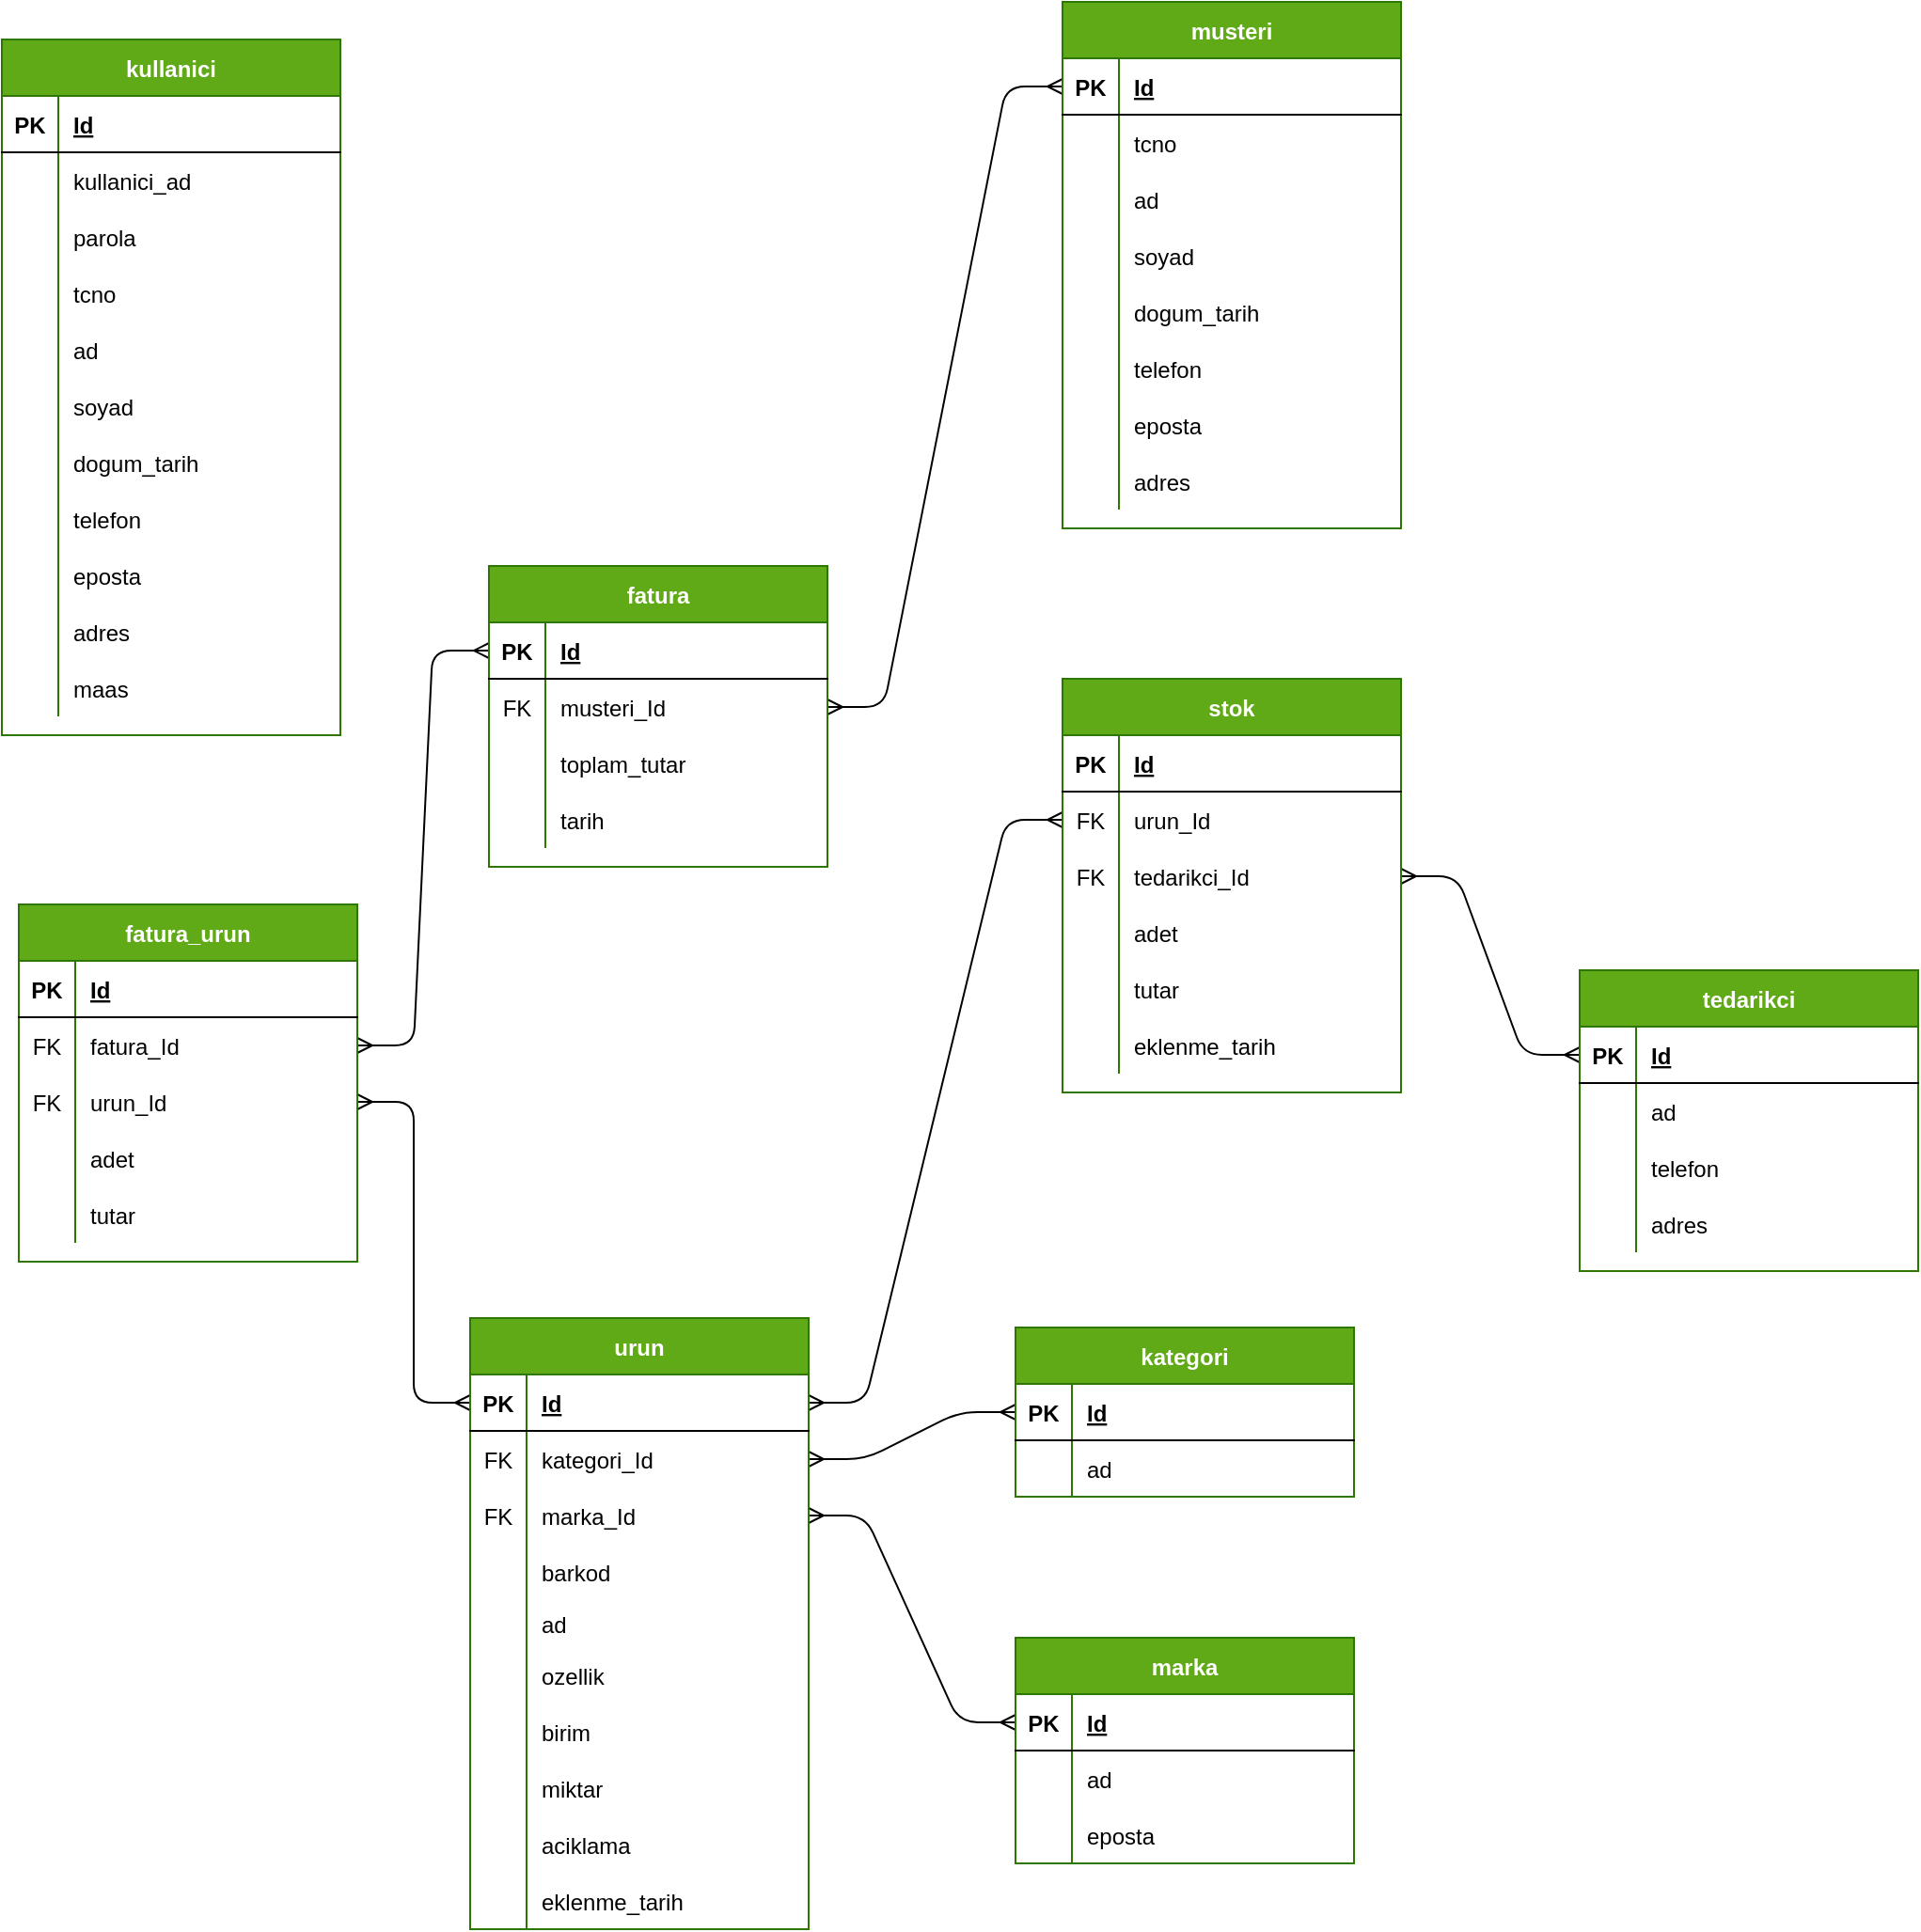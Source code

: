 <mxfile version="13.7.9" type="device"><diagram id="P-79HF_N6AlS7FEZApcc" name="Page-1"><mxGraphModel dx="1390" dy="826" grid="1" gridSize="10" guides="1" tooltips="1" connect="1" arrows="1" fold="1" page="1" pageScale="1" pageWidth="1600" pageHeight="1200" math="0" shadow="0"><root><object label="" id="0"><mxCell/></object><mxCell id="1" parent="0"/><mxCell id="rseq8fFAjmLeye40sNey-18" value="" style="edgeStyle=entityRelationEdgeStyle;fontSize=12;html=1;endArrow=ERmany;startArrow=ERmany;exitX=1;exitY=0.5;exitDx=0;exitDy=0;entryX=0;entryY=0.5;entryDx=0;entryDy=0;" parent="1" source="rFaIuTn6ir9qlmdne9DY-21" target="8cAF7G6tJF8TkGzmdEdp-2" edge="1"><mxGeometry width="100" height="100" relative="1" as="geometry"><mxPoint x="435" y="853" as="sourcePoint"/><mxPoint x="855" y="808" as="targetPoint"/></mxGeometry></mxCell><mxCell id="rseq8fFAjmLeye40sNey-19" value="" style="edgeStyle=entityRelationEdgeStyle;fontSize=12;html=1;endArrow=ERmany;startArrow=ERmany;entryX=0;entryY=0.5;entryDx=0;entryDy=0;exitX=1;exitY=0.5;exitDx=0;exitDy=0;" parent="1" source="rFaIuTn6ir9qlmdne9DY-18" target="rFaIuTn6ir9qlmdne9DY-314" edge="1"><mxGeometry width="100" height="100" relative="1" as="geometry"><mxPoint x="405" y="1153" as="sourcePoint"/><mxPoint x="-15" y="1103" as="targetPoint"/></mxGeometry></mxCell><mxCell id="rseq8fFAjmLeye40sNey-34" value="" style="edgeStyle=entityRelationEdgeStyle;fontSize=12;html=1;endArrow=ERmany;startArrow=ERmany;exitX=1;exitY=0.5;exitDx=0;exitDy=0;entryX=0;entryY=0.5;entryDx=0;entryDy=0;" parent="1" source="rFaIuTn6ir9qlmdne9DY-15" target="rFaIuTn6ir9qlmdne9DY-96" edge="1"><mxGeometry width="100" height="100" relative="1" as="geometry"><mxPoint x="775" y="858" as="sourcePoint"/><mxPoint x="865" y="798" as="targetPoint"/></mxGeometry></mxCell><mxCell id="rseq8fFAjmLeye40sNey-42" value="" style="edgeStyle=entityRelationEdgeStyle;fontSize=12;html=1;endArrow=ERmany;startArrow=ERmany;entryX=0;entryY=0.5;entryDx=0;entryDy=0;exitX=1;exitY=0.5;exitDx=0;exitDy=0;" parent="1" source="rFaIuTn6ir9qlmdne9DY-99" target="rFaIuTn6ir9qlmdne9DY-119" edge="1"><mxGeometry width="100" height="100" relative="1" as="geometry"><mxPoint x="1050" y="588" as="sourcePoint"/><mxPoint x="1175" y="818" as="targetPoint"/></mxGeometry></mxCell><mxCell id="rseq8fFAjmLeye40sNey-65" value="" style="edgeStyle=entityRelationEdgeStyle;fontSize=12;html=1;endArrow=ERmany;startArrow=ERmany;exitX=1;exitY=0.5;exitDx=0;exitDy=0;entryX=0;entryY=0.5;entryDx=0;entryDy=0;" parent="1" source="rseq8fFAjmLeye40sNey-56" target="rFaIuTn6ir9qlmdne9DY-15" edge="1"><mxGeometry width="100" height="100" relative="1" as="geometry"><mxPoint x="775" y="828" as="sourcePoint"/><mxPoint x="865" y="608" as="targetPoint"/></mxGeometry></mxCell><mxCell id="rseq8fFAjmLeye40sNey-68" value="" style="edgeStyle=entityRelationEdgeStyle;fontSize=12;html=1;endArrow=ERmany;startArrow=ERmany;exitX=1;exitY=0.5;exitDx=0;exitDy=0;entryX=0;entryY=0.5;entryDx=0;entryDy=0;" parent="1" source="rseq8fFAjmLeye40sNey-53" target="rFaIuTn6ir9qlmdne9DY-158" edge="1"><mxGeometry width="100" height="100" relative="1" as="geometry"><mxPoint x="515" y="593" as="sourcePoint"/><mxPoint x="605" y="373" as="targetPoint"/></mxGeometry></mxCell><mxCell id="rseq8fFAjmLeye40sNey-69" value="" style="edgeStyle=entityRelationEdgeStyle;fontSize=12;html=1;endArrow=ERmany;startArrow=ERmany;entryX=0;entryY=0.5;entryDx=0;entryDy=0;exitX=1;exitY=0.5;exitDx=0;exitDy=0;" parent="1" source="rFaIuTn6ir9qlmdne9DY-161" target="rFaIuTn6ir9qlmdne9DY-222" edge="1"><mxGeometry width="100" height="100" relative="1" as="geometry"><mxPoint x="860" y="258" as="sourcePoint"/><mxPoint x="1535" y="-67" as="targetPoint"/></mxGeometry></mxCell><mxCell id="rFaIuTn6ir9qlmdne9DY-92" value="stok" style="shape=table;startSize=30;container=1;collapsible=1;childLayout=tableLayout;fixedRows=1;rowLines=0;fontStyle=1;align=center;resizeLast=1;fillColor=#60a917;strokeColor=#2D7600;fontColor=#ffffff;" parent="1" vertex="1"><mxGeometry x="855" y="448" width="180" height="220" as="geometry"/></mxCell><mxCell id="rFaIuTn6ir9qlmdne9DY-93" value="" style="shape=partialRectangle;collapsible=0;dropTarget=0;pointerEvents=0;fillColor=none;top=0;left=0;bottom=1;right=0;points=[[0,0.5],[1,0.5]];portConstraint=eastwest;" parent="rFaIuTn6ir9qlmdne9DY-92" vertex="1"><mxGeometry y="30" width="180" height="30" as="geometry"/></mxCell><mxCell id="rFaIuTn6ir9qlmdne9DY-94" value="PK" style="shape=partialRectangle;connectable=0;fillColor=none;top=0;left=0;bottom=0;right=0;fontStyle=1;overflow=hidden;" parent="rFaIuTn6ir9qlmdne9DY-93" vertex="1"><mxGeometry width="30" height="30" as="geometry"/></mxCell><mxCell id="rFaIuTn6ir9qlmdne9DY-95" value="Id" style="shape=partialRectangle;connectable=0;fillColor=none;top=0;left=0;bottom=0;right=0;align=left;spacingLeft=6;fontStyle=5;overflow=hidden;" parent="rFaIuTn6ir9qlmdne9DY-93" vertex="1"><mxGeometry x="30" width="150" height="30" as="geometry"/></mxCell><mxCell id="rFaIuTn6ir9qlmdne9DY-96" value="" style="shape=partialRectangle;collapsible=0;dropTarget=0;pointerEvents=0;fillColor=none;top=0;left=0;bottom=0;right=0;points=[[0,0.5],[1,0.5]];portConstraint=eastwest;" parent="rFaIuTn6ir9qlmdne9DY-92" vertex="1"><mxGeometry y="60" width="180" height="30" as="geometry"/></mxCell><mxCell id="rFaIuTn6ir9qlmdne9DY-97" value="FK" style="shape=partialRectangle;connectable=0;fillColor=none;top=0;left=0;bottom=0;right=0;editable=1;overflow=hidden;" parent="rFaIuTn6ir9qlmdne9DY-96" vertex="1"><mxGeometry width="30" height="30" as="geometry"/></mxCell><mxCell id="rFaIuTn6ir9qlmdne9DY-98" value="urun_Id" style="shape=partialRectangle;connectable=0;fillColor=none;top=0;left=0;bottom=0;right=0;align=left;spacingLeft=6;overflow=hidden;" parent="rFaIuTn6ir9qlmdne9DY-96" vertex="1"><mxGeometry x="30" width="150" height="30" as="geometry"/></mxCell><mxCell id="rFaIuTn6ir9qlmdne9DY-99" value="" style="shape=partialRectangle;collapsible=0;dropTarget=0;pointerEvents=0;fillColor=none;top=0;left=0;bottom=0;right=0;points=[[0,0.5],[1,0.5]];portConstraint=eastwest;" parent="rFaIuTn6ir9qlmdne9DY-92" vertex="1"><mxGeometry y="90" width="180" height="30" as="geometry"/></mxCell><mxCell id="rFaIuTn6ir9qlmdne9DY-100" value="FK" style="shape=partialRectangle;connectable=0;fillColor=none;top=0;left=0;bottom=0;right=0;editable=1;overflow=hidden;" parent="rFaIuTn6ir9qlmdne9DY-99" vertex="1"><mxGeometry width="30" height="30" as="geometry"/></mxCell><mxCell id="rFaIuTn6ir9qlmdne9DY-101" value="tedarikci_Id" style="shape=partialRectangle;connectable=0;fillColor=none;top=0;left=0;bottom=0;right=0;align=left;spacingLeft=6;overflow=hidden;" parent="rFaIuTn6ir9qlmdne9DY-99" vertex="1"><mxGeometry x="30" width="150" height="30" as="geometry"/></mxCell><mxCell id="rseq8fFAjmLeye40sNey-35" value="" style="shape=partialRectangle;collapsible=0;dropTarget=0;pointerEvents=0;fillColor=none;top=0;left=0;bottom=0;right=0;points=[[0,0.5],[1,0.5]];portConstraint=eastwest;" parent="rFaIuTn6ir9qlmdne9DY-92" vertex="1"><mxGeometry y="120" width="180" height="30" as="geometry"/></mxCell><mxCell id="rseq8fFAjmLeye40sNey-36" value="" style="shape=partialRectangle;connectable=0;fillColor=none;top=0;left=0;bottom=0;right=0;editable=1;overflow=hidden;" parent="rseq8fFAjmLeye40sNey-35" vertex="1"><mxGeometry width="30" height="30" as="geometry"/></mxCell><mxCell id="rseq8fFAjmLeye40sNey-37" value="adet" style="shape=partialRectangle;connectable=0;fillColor=none;top=0;left=0;bottom=0;right=0;align=left;spacingLeft=6;overflow=hidden;" parent="rseq8fFAjmLeye40sNey-35" vertex="1"><mxGeometry x="30" width="150" height="30" as="geometry"/></mxCell><mxCell id="jy2COq91OwpYRetSkR2U-1" value="" style="shape=partialRectangle;collapsible=0;dropTarget=0;pointerEvents=0;fillColor=none;top=0;left=0;bottom=0;right=0;points=[[0,0.5],[1,0.5]];portConstraint=eastwest;" parent="rFaIuTn6ir9qlmdne9DY-92" vertex="1"><mxGeometry y="150" width="180" height="30" as="geometry"/></mxCell><mxCell id="jy2COq91OwpYRetSkR2U-2" value="" style="shape=partialRectangle;connectable=0;fillColor=none;top=0;left=0;bottom=0;right=0;editable=1;overflow=hidden;" parent="jy2COq91OwpYRetSkR2U-1" vertex="1"><mxGeometry width="30" height="30" as="geometry"/></mxCell><mxCell id="jy2COq91OwpYRetSkR2U-3" value="tutar" style="shape=partialRectangle;connectable=0;fillColor=none;top=0;left=0;bottom=0;right=0;align=left;spacingLeft=6;overflow=hidden;" parent="jy2COq91OwpYRetSkR2U-1" vertex="1"><mxGeometry x="30" width="150" height="30" as="geometry"/></mxCell><mxCell id="rFaIuTn6ir9qlmdne9DY-102" value="" style="shape=partialRectangle;collapsible=0;dropTarget=0;pointerEvents=0;fillColor=none;top=0;left=0;bottom=0;right=0;points=[[0,0.5],[1,0.5]];portConstraint=eastwest;" parent="rFaIuTn6ir9qlmdne9DY-92" vertex="1"><mxGeometry y="180" width="180" height="30" as="geometry"/></mxCell><mxCell id="rFaIuTn6ir9qlmdne9DY-103" value="" style="shape=partialRectangle;connectable=0;fillColor=none;top=0;left=0;bottom=0;right=0;editable=1;overflow=hidden;" parent="rFaIuTn6ir9qlmdne9DY-102" vertex="1"><mxGeometry width="30" height="30" as="geometry"/></mxCell><mxCell id="rFaIuTn6ir9qlmdne9DY-104" value="eklenme_tarih" style="shape=partialRectangle;connectable=0;fillColor=none;top=0;left=0;bottom=0;right=0;align=left;spacingLeft=6;overflow=hidden;" parent="rFaIuTn6ir9qlmdne9DY-102" vertex="1"><mxGeometry x="30" width="150" height="30" as="geometry"/></mxCell><mxCell id="rFaIuTn6ir9qlmdne9DY-14" value="urun" style="shape=table;startSize=30;container=1;collapsible=1;childLayout=tableLayout;fixedRows=1;rowLines=0;fontStyle=1;align=center;resizeLast=1;fillColor=#60a917;strokeColor=#2D7600;fontColor=#ffffff;" parent="1" vertex="1"><mxGeometry x="540" y="788" width="180" height="325" as="geometry"/></mxCell><mxCell id="rFaIuTn6ir9qlmdne9DY-15" value="" style="shape=partialRectangle;collapsible=0;dropTarget=0;pointerEvents=0;fillColor=none;top=0;left=0;bottom=1;right=0;points=[[0,0.5],[1,0.5]];portConstraint=eastwest;" parent="rFaIuTn6ir9qlmdne9DY-14" vertex="1"><mxGeometry y="30" width="180" height="30" as="geometry"/></mxCell><mxCell id="rFaIuTn6ir9qlmdne9DY-16" value="PK" style="shape=partialRectangle;connectable=0;fillColor=none;top=0;left=0;bottom=0;right=0;fontStyle=1;overflow=hidden;" parent="rFaIuTn6ir9qlmdne9DY-15" vertex="1"><mxGeometry width="30" height="30" as="geometry"/></mxCell><mxCell id="rFaIuTn6ir9qlmdne9DY-17" value="Id" style="shape=partialRectangle;connectable=0;fillColor=none;top=0;left=0;bottom=0;right=0;align=left;spacingLeft=6;fontStyle=5;overflow=hidden;" parent="rFaIuTn6ir9qlmdne9DY-15" vertex="1"><mxGeometry x="30" width="150" height="30" as="geometry"/></mxCell><mxCell id="rFaIuTn6ir9qlmdne9DY-21" value="" style="shape=partialRectangle;collapsible=0;dropTarget=0;pointerEvents=0;fillColor=none;top=0;left=0;bottom=0;right=0;points=[[0,0.5],[1,0.5]];portConstraint=eastwest;" parent="rFaIuTn6ir9qlmdne9DY-14" vertex="1"><mxGeometry y="60" width="180" height="30" as="geometry"/></mxCell><mxCell id="rFaIuTn6ir9qlmdne9DY-22" value="FK" style="shape=partialRectangle;connectable=0;fillColor=none;top=0;left=0;bottom=0;right=0;editable=1;overflow=hidden;" parent="rFaIuTn6ir9qlmdne9DY-21" vertex="1"><mxGeometry width="30" height="30" as="geometry"/></mxCell><mxCell id="rFaIuTn6ir9qlmdne9DY-23" value="kategori_Id" style="shape=partialRectangle;connectable=0;fillColor=none;top=0;left=0;bottom=0;right=0;align=left;spacingLeft=6;overflow=hidden;" parent="rFaIuTn6ir9qlmdne9DY-21" vertex="1"><mxGeometry x="30" width="150" height="30" as="geometry"/></mxCell><mxCell id="rFaIuTn6ir9qlmdne9DY-18" value="" style="shape=partialRectangle;collapsible=0;dropTarget=0;pointerEvents=0;fillColor=none;top=0;left=0;bottom=0;right=0;points=[[0,0.5],[1,0.5]];portConstraint=eastwest;" parent="rFaIuTn6ir9qlmdne9DY-14" vertex="1"><mxGeometry y="90" width="180" height="30" as="geometry"/></mxCell><mxCell id="rFaIuTn6ir9qlmdne9DY-19" value="FK" style="shape=partialRectangle;connectable=0;fillColor=none;top=0;left=0;bottom=0;right=0;editable=1;overflow=hidden;" parent="rFaIuTn6ir9qlmdne9DY-18" vertex="1"><mxGeometry width="30" height="30" as="geometry"/></mxCell><mxCell id="rFaIuTn6ir9qlmdne9DY-20" value="marka_Id" style="shape=partialRectangle;connectable=0;fillColor=none;top=0;left=0;bottom=0;right=0;align=left;spacingLeft=6;overflow=hidden;" parent="rFaIuTn6ir9qlmdne9DY-18" vertex="1"><mxGeometry x="30" width="150" height="30" as="geometry"/></mxCell><mxCell id="rFaIuTn6ir9qlmdne9DY-332" value="" style="shape=partialRectangle;collapsible=0;dropTarget=0;pointerEvents=0;fillColor=none;top=0;left=0;bottom=0;right=0;points=[[0,0.5],[1,0.5]];portConstraint=eastwest;" parent="rFaIuTn6ir9qlmdne9DY-14" vertex="1"><mxGeometry y="120" width="180" height="30" as="geometry"/></mxCell><mxCell id="rFaIuTn6ir9qlmdne9DY-333" value="" style="shape=partialRectangle;connectable=0;fillColor=none;top=0;left=0;bottom=0;right=0;editable=1;overflow=hidden;" parent="rFaIuTn6ir9qlmdne9DY-332" vertex="1"><mxGeometry width="30" height="30" as="geometry"/></mxCell><mxCell id="rFaIuTn6ir9qlmdne9DY-334" value="barkod" style="shape=partialRectangle;connectable=0;fillColor=none;top=0;left=0;bottom=0;right=0;align=left;spacingLeft=6;overflow=hidden;" parent="rFaIuTn6ir9qlmdne9DY-332" vertex="1"><mxGeometry x="30" width="150" height="30" as="geometry"/></mxCell><mxCell id="rFaIuTn6ir9qlmdne9DY-24" value="" style="shape=partialRectangle;collapsible=0;dropTarget=0;pointerEvents=0;fillColor=none;top=0;left=0;bottom=0;right=0;points=[[0,0.5],[1,0.5]];portConstraint=eastwest;" parent="rFaIuTn6ir9qlmdne9DY-14" vertex="1"><mxGeometry y="150" width="180" height="25" as="geometry"/></mxCell><mxCell id="rFaIuTn6ir9qlmdne9DY-25" value="" style="shape=partialRectangle;connectable=0;fillColor=none;top=0;left=0;bottom=0;right=0;editable=1;overflow=hidden;" parent="rFaIuTn6ir9qlmdne9DY-24" vertex="1"><mxGeometry width="30" height="25" as="geometry"/></mxCell><mxCell id="rFaIuTn6ir9qlmdne9DY-26" value="ad" style="shape=partialRectangle;connectable=0;fillColor=none;top=0;left=0;bottom=0;right=0;align=left;spacingLeft=6;overflow=hidden;" parent="rFaIuTn6ir9qlmdne9DY-24" vertex="1"><mxGeometry x="30" width="150" height="25" as="geometry"/></mxCell><mxCell id="rFaIuTn6ir9qlmdne9DY-326" value="" style="shape=partialRectangle;collapsible=0;dropTarget=0;pointerEvents=0;fillColor=none;top=0;left=0;bottom=0;right=0;points=[[0,0.5],[1,0.5]];portConstraint=eastwest;" parent="rFaIuTn6ir9qlmdne9DY-14" vertex="1"><mxGeometry y="175" width="180" height="30" as="geometry"/></mxCell><mxCell id="rFaIuTn6ir9qlmdne9DY-327" value="" style="shape=partialRectangle;connectable=0;fillColor=none;top=0;left=0;bottom=0;right=0;editable=1;overflow=hidden;" parent="rFaIuTn6ir9qlmdne9DY-326" vertex="1"><mxGeometry width="30" height="30" as="geometry"/></mxCell><mxCell id="rFaIuTn6ir9qlmdne9DY-328" value="ozellik" style="shape=partialRectangle;connectable=0;fillColor=none;top=0;left=0;bottom=0;right=0;align=left;spacingLeft=6;overflow=hidden;" parent="rFaIuTn6ir9qlmdne9DY-326" vertex="1"><mxGeometry x="30" width="150" height="30" as="geometry"/></mxCell><mxCell id="rFaIuTn6ir9qlmdne9DY-351" value="" style="shape=partialRectangle;collapsible=0;dropTarget=0;pointerEvents=0;fillColor=none;top=0;left=0;bottom=0;right=0;points=[[0,0.5],[1,0.5]];portConstraint=eastwest;" parent="rFaIuTn6ir9qlmdne9DY-14" vertex="1"><mxGeometry y="205" width="180" height="30" as="geometry"/></mxCell><mxCell id="rFaIuTn6ir9qlmdne9DY-352" value="" style="shape=partialRectangle;connectable=0;fillColor=none;top=0;left=0;bottom=0;right=0;editable=1;overflow=hidden;" parent="rFaIuTn6ir9qlmdne9DY-351" vertex="1"><mxGeometry width="30" height="30" as="geometry"/></mxCell><mxCell id="rFaIuTn6ir9qlmdne9DY-353" value="birim" style="shape=partialRectangle;connectable=0;fillColor=none;top=0;left=0;bottom=0;right=0;align=left;spacingLeft=6;overflow=hidden;" parent="rFaIuTn6ir9qlmdne9DY-351" vertex="1"><mxGeometry x="30" width="150" height="30" as="geometry"/></mxCell><mxCell id="rFaIuTn6ir9qlmdne9DY-335" value="" style="shape=partialRectangle;collapsible=0;dropTarget=0;pointerEvents=0;fillColor=none;top=0;left=0;bottom=0;right=0;points=[[0,0.5],[1,0.5]];portConstraint=eastwest;" parent="rFaIuTn6ir9qlmdne9DY-14" vertex="1"><mxGeometry y="235" width="180" height="30" as="geometry"/></mxCell><mxCell id="rFaIuTn6ir9qlmdne9DY-336" value="" style="shape=partialRectangle;connectable=0;fillColor=none;top=0;left=0;bottom=0;right=0;editable=1;overflow=hidden;" parent="rFaIuTn6ir9qlmdne9DY-335" vertex="1"><mxGeometry width="30" height="30" as="geometry"/></mxCell><mxCell id="rFaIuTn6ir9qlmdne9DY-337" value="miktar" style="shape=partialRectangle;connectable=0;fillColor=none;top=0;left=0;bottom=0;right=0;align=left;spacingLeft=6;overflow=hidden;" parent="rFaIuTn6ir9qlmdne9DY-335" vertex="1"><mxGeometry x="30" width="150" height="30" as="geometry"/></mxCell><mxCell id="rFaIuTn6ir9qlmdne9DY-329" value="" style="shape=partialRectangle;collapsible=0;dropTarget=0;pointerEvents=0;fillColor=none;top=0;left=0;bottom=0;right=0;points=[[0,0.5],[1,0.5]];portConstraint=eastwest;" parent="rFaIuTn6ir9qlmdne9DY-14" vertex="1"><mxGeometry y="265" width="180" height="30" as="geometry"/></mxCell><mxCell id="rFaIuTn6ir9qlmdne9DY-330" value="" style="shape=partialRectangle;connectable=0;fillColor=none;top=0;left=0;bottom=0;right=0;editable=1;overflow=hidden;" parent="rFaIuTn6ir9qlmdne9DY-329" vertex="1"><mxGeometry width="30" height="30" as="geometry"/></mxCell><mxCell id="rFaIuTn6ir9qlmdne9DY-331" value="aciklama" style="shape=partialRectangle;connectable=0;fillColor=none;top=0;left=0;bottom=0;right=0;align=left;spacingLeft=6;overflow=hidden;" parent="rFaIuTn6ir9qlmdne9DY-329" vertex="1"><mxGeometry x="30" width="150" height="30" as="geometry"/></mxCell><mxCell id="rFaIuTn6ir9qlmdne9DY-76" value="" style="shape=partialRectangle;collapsible=0;dropTarget=0;pointerEvents=0;fillColor=none;top=0;left=0;bottom=0;right=0;points=[[0,0.5],[1,0.5]];portConstraint=eastwest;" parent="rFaIuTn6ir9qlmdne9DY-14" vertex="1"><mxGeometry y="295" width="180" height="30" as="geometry"/></mxCell><mxCell id="rFaIuTn6ir9qlmdne9DY-77" value="" style="shape=partialRectangle;connectable=0;fillColor=none;top=0;left=0;bottom=0;right=0;editable=1;overflow=hidden;" parent="rFaIuTn6ir9qlmdne9DY-76" vertex="1"><mxGeometry width="30" height="30" as="geometry"/></mxCell><mxCell id="rFaIuTn6ir9qlmdne9DY-78" value="eklenme_tarih" style="shape=partialRectangle;connectable=0;fillColor=none;top=0;left=0;bottom=0;right=0;align=left;spacingLeft=6;overflow=hidden;" parent="rFaIuTn6ir9qlmdne9DY-76" vertex="1"><mxGeometry x="30" width="150" height="30" as="geometry"/></mxCell><mxCell id="8cAF7G6tJF8TkGzmdEdp-1" value="kategori" style="shape=table;startSize=30;container=1;collapsible=1;childLayout=tableLayout;fixedRows=1;rowLines=0;fontStyle=1;align=center;resizeLast=1;fillColor=#60a917;strokeColor=#2D7600;fontColor=#ffffff;" parent="1" vertex="1"><mxGeometry x="830" y="793" width="180" height="90" as="geometry"/></mxCell><mxCell id="8cAF7G6tJF8TkGzmdEdp-2" value="" style="shape=partialRectangle;collapsible=0;dropTarget=0;pointerEvents=0;fillColor=none;top=0;left=0;bottom=1;right=0;points=[[0,0.5],[1,0.5]];portConstraint=eastwest;" parent="8cAF7G6tJF8TkGzmdEdp-1" vertex="1"><mxGeometry y="30" width="180" height="30" as="geometry"/></mxCell><mxCell id="8cAF7G6tJF8TkGzmdEdp-3" value="PK" style="shape=partialRectangle;connectable=0;fillColor=none;top=0;left=0;bottom=0;right=0;fontStyle=1;overflow=hidden;" parent="8cAF7G6tJF8TkGzmdEdp-2" vertex="1"><mxGeometry width="30" height="30" as="geometry"/></mxCell><mxCell id="8cAF7G6tJF8TkGzmdEdp-4" value="Id" style="shape=partialRectangle;connectable=0;fillColor=none;top=0;left=0;bottom=0;right=0;align=left;spacingLeft=6;fontStyle=5;overflow=hidden;" parent="8cAF7G6tJF8TkGzmdEdp-2" vertex="1"><mxGeometry x="30" width="150" height="30" as="geometry"/></mxCell><mxCell id="8cAF7G6tJF8TkGzmdEdp-5" value="" style="shape=partialRectangle;collapsible=0;dropTarget=0;pointerEvents=0;fillColor=none;top=0;left=0;bottom=0;right=0;points=[[0,0.5],[1,0.5]];portConstraint=eastwest;" parent="8cAF7G6tJF8TkGzmdEdp-1" vertex="1"><mxGeometry y="60" width="180" height="30" as="geometry"/></mxCell><mxCell id="8cAF7G6tJF8TkGzmdEdp-6" value="" style="shape=partialRectangle;connectable=0;fillColor=none;top=0;left=0;bottom=0;right=0;editable=1;overflow=hidden;" parent="8cAF7G6tJF8TkGzmdEdp-5" vertex="1"><mxGeometry width="30" height="30" as="geometry"/></mxCell><mxCell id="8cAF7G6tJF8TkGzmdEdp-7" value="ad" style="shape=partialRectangle;connectable=0;fillColor=none;top=0;left=0;bottom=0;right=0;align=left;spacingLeft=6;overflow=hidden;" parent="8cAF7G6tJF8TkGzmdEdp-5" vertex="1"><mxGeometry x="30" width="150" height="30" as="geometry"/></mxCell><mxCell id="rFaIuTn6ir9qlmdne9DY-313" value="marka" style="shape=table;startSize=30;container=1;collapsible=1;childLayout=tableLayout;fixedRows=1;rowLines=0;fontStyle=1;align=center;resizeLast=1;fillColor=#60a917;strokeColor=#2D7600;fontColor=#ffffff;" parent="1" vertex="1"><mxGeometry x="830" y="958" width="180" height="120" as="geometry"/></mxCell><mxCell id="rFaIuTn6ir9qlmdne9DY-314" value="" style="shape=partialRectangle;collapsible=0;dropTarget=0;pointerEvents=0;fillColor=none;top=0;left=0;bottom=1;right=0;points=[[0,0.5],[1,0.5]];portConstraint=eastwest;" parent="rFaIuTn6ir9qlmdne9DY-313" vertex="1"><mxGeometry y="30" width="180" height="30" as="geometry"/></mxCell><mxCell id="rFaIuTn6ir9qlmdne9DY-315" value="PK" style="shape=partialRectangle;connectable=0;fillColor=none;top=0;left=0;bottom=0;right=0;fontStyle=1;overflow=hidden;" parent="rFaIuTn6ir9qlmdne9DY-314" vertex="1"><mxGeometry width="30" height="30" as="geometry"/></mxCell><mxCell id="rFaIuTn6ir9qlmdne9DY-316" value="Id" style="shape=partialRectangle;connectable=0;fillColor=none;top=0;left=0;bottom=0;right=0;align=left;spacingLeft=6;fontStyle=5;overflow=hidden;" parent="rFaIuTn6ir9qlmdne9DY-314" vertex="1"><mxGeometry x="30" width="150" height="30" as="geometry"/></mxCell><mxCell id="rFaIuTn6ir9qlmdne9DY-317" value="" style="shape=partialRectangle;collapsible=0;dropTarget=0;pointerEvents=0;fillColor=none;top=0;left=0;bottom=0;right=0;points=[[0,0.5],[1,0.5]];portConstraint=eastwest;" parent="rFaIuTn6ir9qlmdne9DY-313" vertex="1"><mxGeometry y="60" width="180" height="30" as="geometry"/></mxCell><mxCell id="rFaIuTn6ir9qlmdne9DY-318" value="" style="shape=partialRectangle;connectable=0;fillColor=none;top=0;left=0;bottom=0;right=0;editable=1;overflow=hidden;" parent="rFaIuTn6ir9qlmdne9DY-317" vertex="1"><mxGeometry width="30" height="30" as="geometry"/></mxCell><mxCell id="rFaIuTn6ir9qlmdne9DY-319" value="ad" style="shape=partialRectangle;connectable=0;fillColor=none;top=0;left=0;bottom=0;right=0;align=left;spacingLeft=6;overflow=hidden;" parent="rFaIuTn6ir9qlmdne9DY-317" vertex="1"><mxGeometry x="30" width="150" height="30" as="geometry"/></mxCell><mxCell id="rFaIuTn6ir9qlmdne9DY-357" value="" style="shape=partialRectangle;collapsible=0;dropTarget=0;pointerEvents=0;fillColor=none;top=0;left=0;bottom=0;right=0;points=[[0,0.5],[1,0.5]];portConstraint=eastwest;" parent="rFaIuTn6ir9qlmdne9DY-313" vertex="1"><mxGeometry y="90" width="180" height="30" as="geometry"/></mxCell><mxCell id="rFaIuTn6ir9qlmdne9DY-358" value="" style="shape=partialRectangle;connectable=0;fillColor=none;top=0;left=0;bottom=0;right=0;editable=1;overflow=hidden;" parent="rFaIuTn6ir9qlmdne9DY-357" vertex="1"><mxGeometry width="30" height="30" as="geometry"/></mxCell><mxCell id="rFaIuTn6ir9qlmdne9DY-359" value="eposta" style="shape=partialRectangle;connectable=0;fillColor=none;top=0;left=0;bottom=0;right=0;align=left;spacingLeft=6;overflow=hidden;" parent="rFaIuTn6ir9qlmdne9DY-357" vertex="1"><mxGeometry x="30" width="150" height="30" as="geometry"/></mxCell><mxCell id="rFaIuTn6ir9qlmdne9DY-118" value="tedarikci" style="shape=table;startSize=30;container=1;collapsible=1;childLayout=tableLayout;fixedRows=1;rowLines=0;fontStyle=1;align=center;resizeLast=1;fillColor=#60a917;strokeColor=#2D7600;fontColor=#ffffff;" parent="1" vertex="1"><mxGeometry x="1130" y="603" width="180" height="160" as="geometry"/></mxCell><mxCell id="rFaIuTn6ir9qlmdne9DY-119" value="" style="shape=partialRectangle;collapsible=0;dropTarget=0;pointerEvents=0;fillColor=none;top=0;left=0;bottom=1;right=0;points=[[0,0.5],[1,0.5]];portConstraint=eastwest;" parent="rFaIuTn6ir9qlmdne9DY-118" vertex="1"><mxGeometry y="30" width="180" height="30" as="geometry"/></mxCell><mxCell id="rFaIuTn6ir9qlmdne9DY-120" value="PK" style="shape=partialRectangle;connectable=0;fillColor=none;top=0;left=0;bottom=0;right=0;fontStyle=1;overflow=hidden;" parent="rFaIuTn6ir9qlmdne9DY-119" vertex="1"><mxGeometry width="30" height="30" as="geometry"/></mxCell><mxCell id="rFaIuTn6ir9qlmdne9DY-121" value="Id" style="shape=partialRectangle;connectable=0;fillColor=none;top=0;left=0;bottom=0;right=0;align=left;spacingLeft=6;fontStyle=5;overflow=hidden;" parent="rFaIuTn6ir9qlmdne9DY-119" vertex="1"><mxGeometry x="30" width="150" height="30" as="geometry"/></mxCell><mxCell id="rFaIuTn6ir9qlmdne9DY-122" value="" style="shape=partialRectangle;collapsible=0;dropTarget=0;pointerEvents=0;fillColor=none;top=0;left=0;bottom=0;right=0;points=[[0,0.5],[1,0.5]];portConstraint=eastwest;" parent="rFaIuTn6ir9qlmdne9DY-118" vertex="1"><mxGeometry y="60" width="180" height="30" as="geometry"/></mxCell><mxCell id="rFaIuTn6ir9qlmdne9DY-123" value="" style="shape=partialRectangle;connectable=0;fillColor=none;top=0;left=0;bottom=0;right=0;editable=1;overflow=hidden;" parent="rFaIuTn6ir9qlmdne9DY-122" vertex="1"><mxGeometry width="30" height="30" as="geometry"/></mxCell><mxCell id="rFaIuTn6ir9qlmdne9DY-124" value="ad" style="shape=partialRectangle;connectable=0;fillColor=none;top=0;left=0;bottom=0;right=0;align=left;spacingLeft=6;overflow=hidden;" parent="rFaIuTn6ir9qlmdne9DY-122" vertex="1"><mxGeometry x="30" width="150" height="30" as="geometry"/></mxCell><mxCell id="rFaIuTn6ir9qlmdne9DY-125" value="" style="shape=partialRectangle;collapsible=0;dropTarget=0;pointerEvents=0;fillColor=none;top=0;left=0;bottom=0;right=0;points=[[0,0.5],[1,0.5]];portConstraint=eastwest;" parent="rFaIuTn6ir9qlmdne9DY-118" vertex="1"><mxGeometry y="90" width="180" height="30" as="geometry"/></mxCell><mxCell id="rFaIuTn6ir9qlmdne9DY-126" value="" style="shape=partialRectangle;connectable=0;fillColor=none;top=0;left=0;bottom=0;right=0;editable=1;overflow=hidden;" parent="rFaIuTn6ir9qlmdne9DY-125" vertex="1"><mxGeometry width="30" height="30" as="geometry"/></mxCell><mxCell id="rFaIuTn6ir9qlmdne9DY-127" value="telefon" style="shape=partialRectangle;connectable=0;fillColor=none;top=0;left=0;bottom=0;right=0;align=left;spacingLeft=6;overflow=hidden;" parent="rFaIuTn6ir9qlmdne9DY-125" vertex="1"><mxGeometry x="30" width="150" height="30" as="geometry"/></mxCell><mxCell id="rseq8fFAjmLeye40sNey-43" value="" style="shape=partialRectangle;collapsible=0;dropTarget=0;pointerEvents=0;fillColor=none;top=0;left=0;bottom=0;right=0;points=[[0,0.5],[1,0.5]];portConstraint=eastwest;" parent="rFaIuTn6ir9qlmdne9DY-118" vertex="1"><mxGeometry y="120" width="180" height="30" as="geometry"/></mxCell><mxCell id="rseq8fFAjmLeye40sNey-44" value="" style="shape=partialRectangle;connectable=0;fillColor=none;top=0;left=0;bottom=0;right=0;editable=1;overflow=hidden;" parent="rseq8fFAjmLeye40sNey-43" vertex="1"><mxGeometry width="30" height="30" as="geometry"/></mxCell><mxCell id="rseq8fFAjmLeye40sNey-45" value="adres" style="shape=partialRectangle;connectable=0;fillColor=none;top=0;left=0;bottom=0;right=0;align=left;spacingLeft=6;overflow=hidden;" parent="rseq8fFAjmLeye40sNey-43" vertex="1"><mxGeometry x="30" width="150" height="30" as="geometry"/></mxCell><mxCell id="rseq8fFAjmLeye40sNey-49" value="fatura_urun" style="shape=table;startSize=30;container=1;collapsible=1;childLayout=tableLayout;fixedRows=1;rowLines=0;fontStyle=1;align=center;resizeLast=1;fillColor=#60a917;strokeColor=#2D7600;fontColor=#ffffff;" parent="1" vertex="1"><mxGeometry x="300" y="568" width="180" height="190" as="geometry"/></mxCell><mxCell id="rseq8fFAjmLeye40sNey-50" value="" style="shape=partialRectangle;collapsible=0;dropTarget=0;pointerEvents=0;fillColor=none;top=0;left=0;bottom=1;right=0;points=[[0,0.5],[1,0.5]];portConstraint=eastwest;" parent="rseq8fFAjmLeye40sNey-49" vertex="1"><mxGeometry y="30" width="180" height="30" as="geometry"/></mxCell><mxCell id="rseq8fFAjmLeye40sNey-51" value="PK" style="shape=partialRectangle;connectable=0;fillColor=none;top=0;left=0;bottom=0;right=0;fontStyle=1;overflow=hidden;" parent="rseq8fFAjmLeye40sNey-50" vertex="1"><mxGeometry width="30" height="30" as="geometry"/></mxCell><mxCell id="rseq8fFAjmLeye40sNey-52" value="Id" style="shape=partialRectangle;connectable=0;fillColor=none;top=0;left=0;bottom=0;right=0;align=left;spacingLeft=6;fontStyle=5;overflow=hidden;" parent="rseq8fFAjmLeye40sNey-50" vertex="1"><mxGeometry x="30" width="150" height="30" as="geometry"/></mxCell><mxCell id="rseq8fFAjmLeye40sNey-53" value="" style="shape=partialRectangle;collapsible=0;dropTarget=0;pointerEvents=0;fillColor=none;top=0;left=0;bottom=0;right=0;points=[[0,0.5],[1,0.5]];portConstraint=eastwest;" parent="rseq8fFAjmLeye40sNey-49" vertex="1"><mxGeometry y="60" width="180" height="30" as="geometry"/></mxCell><mxCell id="rseq8fFAjmLeye40sNey-54" value="FK" style="shape=partialRectangle;connectable=0;fillColor=none;top=0;left=0;bottom=0;right=0;editable=1;overflow=hidden;" parent="rseq8fFAjmLeye40sNey-53" vertex="1"><mxGeometry width="30" height="30" as="geometry"/></mxCell><mxCell id="rseq8fFAjmLeye40sNey-55" value="fatura_Id" style="shape=partialRectangle;connectable=0;fillColor=none;top=0;left=0;bottom=0;right=0;align=left;spacingLeft=6;overflow=hidden;" parent="rseq8fFAjmLeye40sNey-53" vertex="1"><mxGeometry x="30" width="150" height="30" as="geometry"/></mxCell><mxCell id="rseq8fFAjmLeye40sNey-56" value="" style="shape=partialRectangle;collapsible=0;dropTarget=0;pointerEvents=0;fillColor=none;top=0;left=0;bottom=0;right=0;points=[[0,0.5],[1,0.5]];portConstraint=eastwest;" parent="rseq8fFAjmLeye40sNey-49" vertex="1"><mxGeometry y="90" width="180" height="30" as="geometry"/></mxCell><mxCell id="rseq8fFAjmLeye40sNey-57" value="FK" style="shape=partialRectangle;connectable=0;fillColor=none;top=0;left=0;bottom=0;right=0;editable=1;overflow=hidden;" parent="rseq8fFAjmLeye40sNey-56" vertex="1"><mxGeometry width="30" height="30" as="geometry"/></mxCell><mxCell id="rseq8fFAjmLeye40sNey-58" value="urun_Id" style="shape=partialRectangle;connectable=0;fillColor=none;top=0;left=0;bottom=0;right=0;align=left;spacingLeft=6;overflow=hidden;" parent="rseq8fFAjmLeye40sNey-56" vertex="1"><mxGeometry x="30" width="150" height="30" as="geometry"/></mxCell><mxCell id="rseq8fFAjmLeye40sNey-59" value="" style="shape=partialRectangle;collapsible=0;dropTarget=0;pointerEvents=0;fillColor=none;top=0;left=0;bottom=0;right=0;points=[[0,0.5],[1,0.5]];portConstraint=eastwest;" parent="rseq8fFAjmLeye40sNey-49" vertex="1"><mxGeometry y="120" width="180" height="30" as="geometry"/></mxCell><mxCell id="rseq8fFAjmLeye40sNey-60" value="" style="shape=partialRectangle;connectable=0;fillColor=none;top=0;left=0;bottom=0;right=0;editable=1;overflow=hidden;" parent="rseq8fFAjmLeye40sNey-59" vertex="1"><mxGeometry width="30" height="30" as="geometry"/></mxCell><mxCell id="rseq8fFAjmLeye40sNey-61" value="adet" style="shape=partialRectangle;connectable=0;fillColor=none;top=0;left=0;bottom=0;right=0;align=left;spacingLeft=6;overflow=hidden;" parent="rseq8fFAjmLeye40sNey-59" vertex="1"><mxGeometry x="30" width="150" height="30" as="geometry"/></mxCell><mxCell id="rseq8fFAjmLeye40sNey-62" value="" style="shape=partialRectangle;collapsible=0;dropTarget=0;pointerEvents=0;fillColor=none;top=0;left=0;bottom=0;right=0;points=[[0,0.5],[1,0.5]];portConstraint=eastwest;" parent="rseq8fFAjmLeye40sNey-49" vertex="1"><mxGeometry y="150" width="180" height="30" as="geometry"/></mxCell><mxCell id="rseq8fFAjmLeye40sNey-63" value="" style="shape=partialRectangle;connectable=0;fillColor=none;top=0;left=0;bottom=0;right=0;editable=1;overflow=hidden;" parent="rseq8fFAjmLeye40sNey-62" vertex="1"><mxGeometry width="30" height="30" as="geometry"/></mxCell><mxCell id="rseq8fFAjmLeye40sNey-64" value="tutar" style="shape=partialRectangle;connectable=0;fillColor=none;top=0;left=0;bottom=0;right=0;align=left;spacingLeft=6;overflow=hidden;" parent="rseq8fFAjmLeye40sNey-62" vertex="1"><mxGeometry x="30" width="150" height="30" as="geometry"/></mxCell><mxCell id="rFaIuTn6ir9qlmdne9DY-157" value="fatura" style="shape=table;startSize=30;container=1;collapsible=1;childLayout=tableLayout;fixedRows=1;rowLines=0;fontStyle=1;align=center;resizeLast=1;fillColor=#60a917;strokeColor=#2D7600;fontColor=#ffffff;" parent="1" vertex="1"><mxGeometry x="550" y="388" width="180" height="160" as="geometry"/></mxCell><mxCell id="rFaIuTn6ir9qlmdne9DY-158" value="" style="shape=partialRectangle;collapsible=0;dropTarget=0;pointerEvents=0;fillColor=none;top=0;left=0;bottom=1;right=0;points=[[0,0.5],[1,0.5]];portConstraint=eastwest;" parent="rFaIuTn6ir9qlmdne9DY-157" vertex="1"><mxGeometry y="30" width="180" height="30" as="geometry"/></mxCell><mxCell id="rFaIuTn6ir9qlmdne9DY-159" value="PK" style="shape=partialRectangle;connectable=0;fillColor=none;top=0;left=0;bottom=0;right=0;fontStyle=1;overflow=hidden;" parent="rFaIuTn6ir9qlmdne9DY-158" vertex="1"><mxGeometry width="30" height="30" as="geometry"/></mxCell><mxCell id="rFaIuTn6ir9qlmdne9DY-160" value="Id" style="shape=partialRectangle;connectable=0;fillColor=none;top=0;left=0;bottom=0;right=0;align=left;spacingLeft=6;fontStyle=5;overflow=hidden;" parent="rFaIuTn6ir9qlmdne9DY-158" vertex="1"><mxGeometry x="30" width="150" height="30" as="geometry"/></mxCell><mxCell id="rFaIuTn6ir9qlmdne9DY-161" value="" style="shape=partialRectangle;collapsible=0;dropTarget=0;pointerEvents=0;fillColor=none;top=0;left=0;bottom=0;right=0;points=[[0,0.5],[1,0.5]];portConstraint=eastwest;" parent="rFaIuTn6ir9qlmdne9DY-157" vertex="1"><mxGeometry y="60" width="180" height="30" as="geometry"/></mxCell><mxCell id="rFaIuTn6ir9qlmdne9DY-162" value="FK" style="shape=partialRectangle;connectable=0;fillColor=none;top=0;left=0;bottom=0;right=0;editable=1;overflow=hidden;" parent="rFaIuTn6ir9qlmdne9DY-161" vertex="1"><mxGeometry width="30" height="30" as="geometry"/></mxCell><mxCell id="rFaIuTn6ir9qlmdne9DY-163" value="musteri_Id" style="shape=partialRectangle;connectable=0;fillColor=none;top=0;left=0;bottom=0;right=0;align=left;spacingLeft=6;overflow=hidden;" parent="rFaIuTn6ir9qlmdne9DY-161" vertex="1"><mxGeometry x="30" width="150" height="30" as="geometry"/></mxCell><mxCell id="rFaIuTn6ir9qlmdne9DY-164" value="" style="shape=partialRectangle;collapsible=0;dropTarget=0;pointerEvents=0;fillColor=none;top=0;left=0;bottom=0;right=0;points=[[0,0.5],[1,0.5]];portConstraint=eastwest;" parent="rFaIuTn6ir9qlmdne9DY-157" vertex="1"><mxGeometry y="90" width="180" height="30" as="geometry"/></mxCell><mxCell id="rFaIuTn6ir9qlmdne9DY-165" value="" style="shape=partialRectangle;connectable=0;fillColor=none;top=0;left=0;bottom=0;right=0;editable=1;overflow=hidden;" parent="rFaIuTn6ir9qlmdne9DY-164" vertex="1"><mxGeometry width="30" height="30" as="geometry"/></mxCell><mxCell id="rFaIuTn6ir9qlmdne9DY-166" value="toplam_tutar" style="shape=partialRectangle;connectable=0;fillColor=none;top=0;left=0;bottom=0;right=0;align=left;spacingLeft=6;overflow=hidden;" parent="rFaIuTn6ir9qlmdne9DY-164" vertex="1"><mxGeometry x="30" width="150" height="30" as="geometry"/></mxCell><mxCell id="rFaIuTn6ir9qlmdne9DY-167" value="" style="shape=partialRectangle;collapsible=0;dropTarget=0;pointerEvents=0;fillColor=none;top=0;left=0;bottom=0;right=0;points=[[0,0.5],[1,0.5]];portConstraint=eastwest;" parent="rFaIuTn6ir9qlmdne9DY-157" vertex="1"><mxGeometry y="120" width="180" height="30" as="geometry"/></mxCell><mxCell id="rFaIuTn6ir9qlmdne9DY-168" value="" style="shape=partialRectangle;connectable=0;fillColor=none;top=0;left=0;bottom=0;right=0;editable=1;overflow=hidden;" parent="rFaIuTn6ir9qlmdne9DY-167" vertex="1"><mxGeometry width="30" height="30" as="geometry"/></mxCell><mxCell id="rFaIuTn6ir9qlmdne9DY-169" value="tarih" style="shape=partialRectangle;connectable=0;fillColor=none;top=0;left=0;bottom=0;right=0;align=left;spacingLeft=6;overflow=hidden;" parent="rFaIuTn6ir9qlmdne9DY-167" vertex="1"><mxGeometry x="30" width="150" height="30" as="geometry"/></mxCell><mxCell id="rFaIuTn6ir9qlmdne9DY-221" value="musteri" style="shape=table;startSize=30;container=1;collapsible=1;childLayout=tableLayout;fixedRows=1;rowLines=0;fontStyle=1;align=center;resizeLast=1;fillColor=#60a917;strokeColor=#2D7600;fontColor=#ffffff;" parent="1" vertex="1"><mxGeometry x="855" y="88" width="180" height="280" as="geometry"/></mxCell><mxCell id="rFaIuTn6ir9qlmdne9DY-222" value="" style="shape=partialRectangle;collapsible=0;dropTarget=0;pointerEvents=0;fillColor=none;top=0;left=0;bottom=1;right=0;points=[[0,0.5],[1,0.5]];portConstraint=eastwest;" parent="rFaIuTn6ir9qlmdne9DY-221" vertex="1"><mxGeometry y="30" width="180" height="30" as="geometry"/></mxCell><mxCell id="rFaIuTn6ir9qlmdne9DY-223" value="PK" style="shape=partialRectangle;connectable=0;fillColor=none;top=0;left=0;bottom=0;right=0;fontStyle=1;overflow=hidden;" parent="rFaIuTn6ir9qlmdne9DY-222" vertex="1"><mxGeometry width="30" height="30" as="geometry"/></mxCell><mxCell id="rFaIuTn6ir9qlmdne9DY-224" value="Id" style="shape=partialRectangle;connectable=0;fillColor=none;top=0;left=0;bottom=0;right=0;align=left;spacingLeft=6;fontStyle=5;overflow=hidden;" parent="rFaIuTn6ir9qlmdne9DY-222" vertex="1"><mxGeometry x="30" width="150" height="30" as="geometry"/></mxCell><mxCell id="rFaIuTn6ir9qlmdne9DY-228" value="" style="shape=partialRectangle;collapsible=0;dropTarget=0;pointerEvents=0;fillColor=none;top=0;left=0;bottom=0;right=0;points=[[0,0.5],[1,0.5]];portConstraint=eastwest;" parent="rFaIuTn6ir9qlmdne9DY-221" vertex="1"><mxGeometry y="60" width="180" height="30" as="geometry"/></mxCell><mxCell id="rFaIuTn6ir9qlmdne9DY-229" value="" style="shape=partialRectangle;connectable=0;fillColor=none;top=0;left=0;bottom=0;right=0;editable=1;overflow=hidden;" parent="rFaIuTn6ir9qlmdne9DY-228" vertex="1"><mxGeometry width="30" height="30" as="geometry"/></mxCell><mxCell id="rFaIuTn6ir9qlmdne9DY-230" value="tcno" style="shape=partialRectangle;connectable=0;fillColor=none;top=0;left=0;bottom=0;right=0;align=left;spacingLeft=6;overflow=hidden;" parent="rFaIuTn6ir9qlmdne9DY-228" vertex="1"><mxGeometry x="30" width="150" height="30" as="geometry"/></mxCell><mxCell id="rFaIuTn6ir9qlmdne9DY-252" value="" style="shape=partialRectangle;collapsible=0;dropTarget=0;pointerEvents=0;fillColor=none;top=0;left=0;bottom=0;right=0;points=[[0,0.5],[1,0.5]];portConstraint=eastwest;" parent="rFaIuTn6ir9qlmdne9DY-221" vertex="1"><mxGeometry y="90" width="180" height="30" as="geometry"/></mxCell><mxCell id="rFaIuTn6ir9qlmdne9DY-253" value="" style="shape=partialRectangle;connectable=0;fillColor=none;top=0;left=0;bottom=0;right=0;editable=1;overflow=hidden;" parent="rFaIuTn6ir9qlmdne9DY-252" vertex="1"><mxGeometry width="30" height="30" as="geometry"/></mxCell><mxCell id="rFaIuTn6ir9qlmdne9DY-254" value="ad" style="shape=partialRectangle;connectable=0;fillColor=none;top=0;left=0;bottom=0;right=0;align=left;spacingLeft=6;overflow=hidden;" parent="rFaIuTn6ir9qlmdne9DY-252" vertex="1"><mxGeometry x="30" width="150" height="30" as="geometry"/></mxCell><mxCell id="rFaIuTn6ir9qlmdne9DY-255" value="" style="shape=partialRectangle;collapsible=0;dropTarget=0;pointerEvents=0;fillColor=none;top=0;left=0;bottom=0;right=0;points=[[0,0.5],[1,0.5]];portConstraint=eastwest;" parent="rFaIuTn6ir9qlmdne9DY-221" vertex="1"><mxGeometry y="120" width="180" height="30" as="geometry"/></mxCell><mxCell id="rFaIuTn6ir9qlmdne9DY-256" value="" style="shape=partialRectangle;connectable=0;fillColor=none;top=0;left=0;bottom=0;right=0;editable=1;overflow=hidden;" parent="rFaIuTn6ir9qlmdne9DY-255" vertex="1"><mxGeometry width="30" height="30" as="geometry"/></mxCell><mxCell id="rFaIuTn6ir9qlmdne9DY-257" value="soyad" style="shape=partialRectangle;connectable=0;fillColor=none;top=0;left=0;bottom=0;right=0;align=left;spacingLeft=6;overflow=hidden;" parent="rFaIuTn6ir9qlmdne9DY-255" vertex="1"><mxGeometry x="30" width="150" height="30" as="geometry"/></mxCell><mxCell id="rFaIuTn6ir9qlmdne9DY-60" value="" style="shape=partialRectangle;collapsible=0;dropTarget=0;pointerEvents=0;fillColor=none;top=0;left=0;bottom=0;right=0;points=[[0,0.5],[1,0.5]];portConstraint=eastwest;" parent="rFaIuTn6ir9qlmdne9DY-221" vertex="1"><mxGeometry y="150" width="180" height="30" as="geometry"/></mxCell><mxCell id="rFaIuTn6ir9qlmdne9DY-61" value="" style="shape=partialRectangle;connectable=0;fillColor=none;top=0;left=0;bottom=0;right=0;editable=1;overflow=hidden;" parent="rFaIuTn6ir9qlmdne9DY-60" vertex="1"><mxGeometry width="30" height="30" as="geometry"/></mxCell><mxCell id="rFaIuTn6ir9qlmdne9DY-62" value="dogum_tarih" style="shape=partialRectangle;connectable=0;fillColor=none;top=0;left=0;bottom=0;right=0;align=left;spacingLeft=6;overflow=hidden;" parent="rFaIuTn6ir9qlmdne9DY-60" vertex="1"><mxGeometry x="30" width="150" height="30" as="geometry"/></mxCell><mxCell id="rFaIuTn6ir9qlmdne9DY-261" value="" style="shape=partialRectangle;collapsible=0;dropTarget=0;pointerEvents=0;fillColor=none;top=0;left=0;bottom=0;right=0;points=[[0,0.5],[1,0.5]];portConstraint=eastwest;" parent="rFaIuTn6ir9qlmdne9DY-221" vertex="1"><mxGeometry y="180" width="180" height="30" as="geometry"/></mxCell><mxCell id="rFaIuTn6ir9qlmdne9DY-262" value="" style="shape=partialRectangle;connectable=0;fillColor=none;top=0;left=0;bottom=0;right=0;editable=1;overflow=hidden;" parent="rFaIuTn6ir9qlmdne9DY-261" vertex="1"><mxGeometry width="30" height="30" as="geometry"/></mxCell><mxCell id="rFaIuTn6ir9qlmdne9DY-263" value="telefon" style="shape=partialRectangle;connectable=0;fillColor=none;top=0;left=0;bottom=0;right=0;align=left;spacingLeft=6;overflow=hidden;" parent="rFaIuTn6ir9qlmdne9DY-261" vertex="1"><mxGeometry x="30" width="150" height="30" as="geometry"/></mxCell><mxCell id="rFaIuTn6ir9qlmdne9DY-264" value="" style="shape=partialRectangle;collapsible=0;dropTarget=0;pointerEvents=0;fillColor=none;top=0;left=0;bottom=0;right=0;points=[[0,0.5],[1,0.5]];portConstraint=eastwest;" parent="rFaIuTn6ir9qlmdne9DY-221" vertex="1"><mxGeometry y="210" width="180" height="30" as="geometry"/></mxCell><mxCell id="rFaIuTn6ir9qlmdne9DY-265" value="" style="shape=partialRectangle;connectable=0;fillColor=none;top=0;left=0;bottom=0;right=0;editable=1;overflow=hidden;" parent="rFaIuTn6ir9qlmdne9DY-264" vertex="1"><mxGeometry width="30" height="30" as="geometry"/></mxCell><mxCell id="rFaIuTn6ir9qlmdne9DY-266" value="eposta" style="shape=partialRectangle;connectable=0;fillColor=none;top=0;left=0;bottom=0;right=0;align=left;spacingLeft=6;overflow=hidden;" parent="rFaIuTn6ir9qlmdne9DY-264" vertex="1"><mxGeometry x="30" width="150" height="30" as="geometry"/></mxCell><mxCell id="rFaIuTn6ir9qlmdne9DY-292" value="" style="shape=partialRectangle;collapsible=0;dropTarget=0;pointerEvents=0;fillColor=none;top=0;left=0;bottom=0;right=0;points=[[0,0.5],[1,0.5]];portConstraint=eastwest;" parent="rFaIuTn6ir9qlmdne9DY-221" vertex="1"><mxGeometry y="240" width="180" height="30" as="geometry"/></mxCell><mxCell id="rFaIuTn6ir9qlmdne9DY-293" value="" style="shape=partialRectangle;connectable=0;fillColor=none;top=0;left=0;bottom=0;right=0;editable=1;overflow=hidden;" parent="rFaIuTn6ir9qlmdne9DY-292" vertex="1"><mxGeometry width="30" height="30" as="geometry"/></mxCell><mxCell id="rFaIuTn6ir9qlmdne9DY-294" value="adres" style="shape=partialRectangle;connectable=0;fillColor=none;top=0;left=0;bottom=0;right=0;align=left;spacingLeft=6;overflow=hidden;" parent="rFaIuTn6ir9qlmdne9DY-292" vertex="1"><mxGeometry x="30" width="150" height="30" as="geometry"/></mxCell><mxCell id="rFaIuTn6ir9qlmdne9DY-27" value="kullanici" style="shape=table;startSize=30;container=1;collapsible=1;childLayout=tableLayout;fixedRows=1;rowLines=0;fontStyle=1;align=center;resizeLast=1;fillColor=#60a917;strokeColor=#2D7600;fontColor=#ffffff;" parent="1" vertex="1"><mxGeometry x="291" y="108" width="180" height="370" as="geometry"/></mxCell><mxCell id="rFaIuTn6ir9qlmdne9DY-28" value="" style="shape=partialRectangle;collapsible=0;dropTarget=0;pointerEvents=0;fillColor=none;top=0;left=0;bottom=1;right=0;points=[[0,0.5],[1,0.5]];portConstraint=eastwest;" parent="rFaIuTn6ir9qlmdne9DY-27" vertex="1"><mxGeometry y="30" width="180" height="30" as="geometry"/></mxCell><mxCell id="rFaIuTn6ir9qlmdne9DY-29" value="PK" style="shape=partialRectangle;connectable=0;fillColor=none;top=0;left=0;bottom=0;right=0;fontStyle=1;overflow=hidden;" parent="rFaIuTn6ir9qlmdne9DY-28" vertex="1"><mxGeometry width="30" height="30" as="geometry"/></mxCell><mxCell id="rFaIuTn6ir9qlmdne9DY-30" value="Id" style="shape=partialRectangle;connectable=0;fillColor=none;top=0;left=0;bottom=0;right=0;align=left;spacingLeft=6;fontStyle=5;overflow=hidden;" parent="rFaIuTn6ir9qlmdne9DY-28" vertex="1"><mxGeometry x="30" width="150" height="30" as="geometry"/></mxCell><mxCell id="rFaIuTn6ir9qlmdne9DY-31" value="" style="shape=partialRectangle;collapsible=0;dropTarget=0;pointerEvents=0;fillColor=none;top=0;left=0;bottom=0;right=0;points=[[0,0.5],[1,0.5]];portConstraint=eastwest;" parent="rFaIuTn6ir9qlmdne9DY-27" vertex="1"><mxGeometry y="60" width="180" height="30" as="geometry"/></mxCell><mxCell id="rFaIuTn6ir9qlmdne9DY-32" value="" style="shape=partialRectangle;connectable=0;fillColor=none;top=0;left=0;bottom=0;right=0;editable=1;overflow=hidden;" parent="rFaIuTn6ir9qlmdne9DY-31" vertex="1"><mxGeometry width="30" height="30" as="geometry"/></mxCell><mxCell id="rFaIuTn6ir9qlmdne9DY-33" value="kullanici_ad" style="shape=partialRectangle;connectable=0;fillColor=none;top=0;left=0;bottom=0;right=0;align=left;spacingLeft=6;overflow=hidden;" parent="rFaIuTn6ir9qlmdne9DY-31" vertex="1"><mxGeometry x="30" width="150" height="30" as="geometry"/></mxCell><mxCell id="8cAF7G6tJF8TkGzmdEdp-11" value="" style="shape=partialRectangle;collapsible=0;dropTarget=0;pointerEvents=0;fillColor=none;top=0;left=0;bottom=0;right=0;points=[[0,0.5],[1,0.5]];portConstraint=eastwest;" parent="rFaIuTn6ir9qlmdne9DY-27" vertex="1"><mxGeometry y="90" width="180" height="30" as="geometry"/></mxCell><mxCell id="8cAF7G6tJF8TkGzmdEdp-12" value="" style="shape=partialRectangle;connectable=0;fillColor=none;top=0;left=0;bottom=0;right=0;editable=1;overflow=hidden;" parent="8cAF7G6tJF8TkGzmdEdp-11" vertex="1"><mxGeometry width="30" height="30" as="geometry"/></mxCell><mxCell id="8cAF7G6tJF8TkGzmdEdp-13" value="parola" style="shape=partialRectangle;connectable=0;fillColor=none;top=0;left=0;bottom=0;right=0;align=left;spacingLeft=6;overflow=hidden;" parent="8cAF7G6tJF8TkGzmdEdp-11" vertex="1"><mxGeometry x="30" width="150" height="30" as="geometry"/></mxCell><mxCell id="rFaIuTn6ir9qlmdne9DY-34" value="" style="shape=partialRectangle;collapsible=0;dropTarget=0;pointerEvents=0;fillColor=none;top=0;left=0;bottom=0;right=0;points=[[0,0.5],[1,0.5]];portConstraint=eastwest;" parent="rFaIuTn6ir9qlmdne9DY-27" vertex="1"><mxGeometry y="120" width="180" height="30" as="geometry"/></mxCell><mxCell id="rFaIuTn6ir9qlmdne9DY-35" value="" style="shape=partialRectangle;connectable=0;fillColor=none;top=0;left=0;bottom=0;right=0;editable=1;overflow=hidden;" parent="rFaIuTn6ir9qlmdne9DY-34" vertex="1"><mxGeometry width="30" height="30" as="geometry"/></mxCell><mxCell id="rFaIuTn6ir9qlmdne9DY-36" value="tcno" style="shape=partialRectangle;connectable=0;fillColor=none;top=0;left=0;bottom=0;right=0;align=left;spacingLeft=6;overflow=hidden;" parent="rFaIuTn6ir9qlmdne9DY-34" vertex="1"><mxGeometry x="30" width="150" height="30" as="geometry"/></mxCell><mxCell id="rFaIuTn6ir9qlmdne9DY-37" value="" style="shape=partialRectangle;collapsible=0;dropTarget=0;pointerEvents=0;fillColor=none;top=0;left=0;bottom=0;right=0;points=[[0,0.5],[1,0.5]];portConstraint=eastwest;" parent="rFaIuTn6ir9qlmdne9DY-27" vertex="1"><mxGeometry y="150" width="180" height="30" as="geometry"/></mxCell><mxCell id="rFaIuTn6ir9qlmdne9DY-38" value="" style="shape=partialRectangle;connectable=0;fillColor=none;top=0;left=0;bottom=0;right=0;editable=1;overflow=hidden;" parent="rFaIuTn6ir9qlmdne9DY-37" vertex="1"><mxGeometry width="30" height="30" as="geometry"/></mxCell><mxCell id="rFaIuTn6ir9qlmdne9DY-39" value="ad" style="shape=partialRectangle;connectable=0;fillColor=none;top=0;left=0;bottom=0;right=0;align=left;spacingLeft=6;overflow=hidden;" parent="rFaIuTn6ir9qlmdne9DY-37" vertex="1"><mxGeometry x="30" width="150" height="30" as="geometry"/></mxCell><mxCell id="rFaIuTn6ir9qlmdne9DY-196" value="" style="shape=partialRectangle;collapsible=0;dropTarget=0;pointerEvents=0;fillColor=none;top=0;left=0;bottom=0;right=0;points=[[0,0.5],[1,0.5]];portConstraint=eastwest;" parent="rFaIuTn6ir9qlmdne9DY-27" vertex="1"><mxGeometry y="180" width="180" height="30" as="geometry"/></mxCell><mxCell id="rFaIuTn6ir9qlmdne9DY-197" value="" style="shape=partialRectangle;connectable=0;fillColor=none;top=0;left=0;bottom=0;right=0;editable=1;overflow=hidden;" parent="rFaIuTn6ir9qlmdne9DY-196" vertex="1"><mxGeometry width="30" height="30" as="geometry"/></mxCell><mxCell id="rFaIuTn6ir9qlmdne9DY-198" value="soyad" style="shape=partialRectangle;connectable=0;fillColor=none;top=0;left=0;bottom=0;right=0;align=left;spacingLeft=6;overflow=hidden;" parent="rFaIuTn6ir9qlmdne9DY-196" vertex="1"><mxGeometry x="30" width="150" height="30" as="geometry"/></mxCell><mxCell id="rFaIuTn6ir9qlmdne9DY-199" value="" style="shape=partialRectangle;collapsible=0;dropTarget=0;pointerEvents=0;fillColor=none;top=0;left=0;bottom=0;right=0;points=[[0,0.5],[1,0.5]];portConstraint=eastwest;" parent="rFaIuTn6ir9qlmdne9DY-27" vertex="1"><mxGeometry y="210" width="180" height="30" as="geometry"/></mxCell><mxCell id="rFaIuTn6ir9qlmdne9DY-200" value="" style="shape=partialRectangle;connectable=0;fillColor=none;top=0;left=0;bottom=0;right=0;editable=1;overflow=hidden;" parent="rFaIuTn6ir9qlmdne9DY-199" vertex="1"><mxGeometry width="30" height="30" as="geometry"/></mxCell><mxCell id="rFaIuTn6ir9qlmdne9DY-201" value="dogum_tarih" style="shape=partialRectangle;connectable=0;fillColor=none;top=0;left=0;bottom=0;right=0;align=left;spacingLeft=6;overflow=hidden;" parent="rFaIuTn6ir9qlmdne9DY-199" vertex="1"><mxGeometry x="30" width="150" height="30" as="geometry"/></mxCell><mxCell id="rFaIuTn6ir9qlmdne9DY-202" value="" style="shape=partialRectangle;collapsible=0;dropTarget=0;pointerEvents=0;fillColor=none;top=0;left=0;bottom=0;right=0;points=[[0,0.5],[1,0.5]];portConstraint=eastwest;" parent="rFaIuTn6ir9qlmdne9DY-27" vertex="1"><mxGeometry y="240" width="180" height="30" as="geometry"/></mxCell><mxCell id="rFaIuTn6ir9qlmdne9DY-203" value="" style="shape=partialRectangle;connectable=0;fillColor=none;top=0;left=0;bottom=0;right=0;editable=1;overflow=hidden;" parent="rFaIuTn6ir9qlmdne9DY-202" vertex="1"><mxGeometry width="30" height="30" as="geometry"/></mxCell><mxCell id="rFaIuTn6ir9qlmdne9DY-204" value="telefon" style="shape=partialRectangle;connectable=0;fillColor=none;top=0;left=0;bottom=0;right=0;align=left;spacingLeft=6;overflow=hidden;" parent="rFaIuTn6ir9qlmdne9DY-202" vertex="1"><mxGeometry x="30" width="150" height="30" as="geometry"/></mxCell><mxCell id="rFaIuTn6ir9qlmdne9DY-205" value="" style="shape=partialRectangle;collapsible=0;dropTarget=0;pointerEvents=0;fillColor=none;top=0;left=0;bottom=0;right=0;points=[[0,0.5],[1,0.5]];portConstraint=eastwest;" parent="rFaIuTn6ir9qlmdne9DY-27" vertex="1"><mxGeometry y="270" width="180" height="30" as="geometry"/></mxCell><mxCell id="rFaIuTn6ir9qlmdne9DY-206" value="" style="shape=partialRectangle;connectable=0;fillColor=none;top=0;left=0;bottom=0;right=0;editable=1;overflow=hidden;" parent="rFaIuTn6ir9qlmdne9DY-205" vertex="1"><mxGeometry width="30" height="30" as="geometry"/></mxCell><mxCell id="rFaIuTn6ir9qlmdne9DY-207" value="eposta" style="shape=partialRectangle;connectable=0;fillColor=none;top=0;left=0;bottom=0;right=0;align=left;spacingLeft=6;overflow=hidden;" parent="rFaIuTn6ir9qlmdne9DY-205" vertex="1"><mxGeometry x="30" width="150" height="30" as="geometry"/></mxCell><mxCell id="rFaIuTn6ir9qlmdne9DY-289" value="" style="shape=partialRectangle;collapsible=0;dropTarget=0;pointerEvents=0;fillColor=none;top=0;left=0;bottom=0;right=0;points=[[0,0.5],[1,0.5]];portConstraint=eastwest;" parent="rFaIuTn6ir9qlmdne9DY-27" vertex="1"><mxGeometry y="300" width="180" height="30" as="geometry"/></mxCell><mxCell id="rFaIuTn6ir9qlmdne9DY-290" value="" style="shape=partialRectangle;connectable=0;fillColor=none;top=0;left=0;bottom=0;right=0;editable=1;overflow=hidden;" parent="rFaIuTn6ir9qlmdne9DY-289" vertex="1"><mxGeometry width="30" height="30" as="geometry"/></mxCell><mxCell id="rFaIuTn6ir9qlmdne9DY-291" value="adres" style="shape=partialRectangle;connectable=0;fillColor=none;top=0;left=0;bottom=0;right=0;align=left;spacingLeft=6;overflow=hidden;" parent="rFaIuTn6ir9qlmdne9DY-289" vertex="1"><mxGeometry x="30" width="150" height="30" as="geometry"/></mxCell><mxCell id="rFaIuTn6ir9qlmdne9DY-211" value="" style="shape=partialRectangle;collapsible=0;dropTarget=0;pointerEvents=0;fillColor=none;top=0;left=0;bottom=0;right=0;points=[[0,0.5],[1,0.5]];portConstraint=eastwest;" parent="rFaIuTn6ir9qlmdne9DY-27" vertex="1"><mxGeometry y="330" width="180" height="30" as="geometry"/></mxCell><mxCell id="rFaIuTn6ir9qlmdne9DY-212" value="" style="shape=partialRectangle;connectable=0;fillColor=none;top=0;left=0;bottom=0;right=0;editable=1;overflow=hidden;" parent="rFaIuTn6ir9qlmdne9DY-211" vertex="1"><mxGeometry width="30" height="30" as="geometry"/></mxCell><mxCell id="rFaIuTn6ir9qlmdne9DY-213" value="maas" style="shape=partialRectangle;connectable=0;fillColor=none;top=0;left=0;bottom=0;right=0;align=left;spacingLeft=6;overflow=hidden;" parent="rFaIuTn6ir9qlmdne9DY-211" vertex="1"><mxGeometry x="30" width="150" height="30" as="geometry"/></mxCell></root></mxGraphModel></diagram></mxfile>